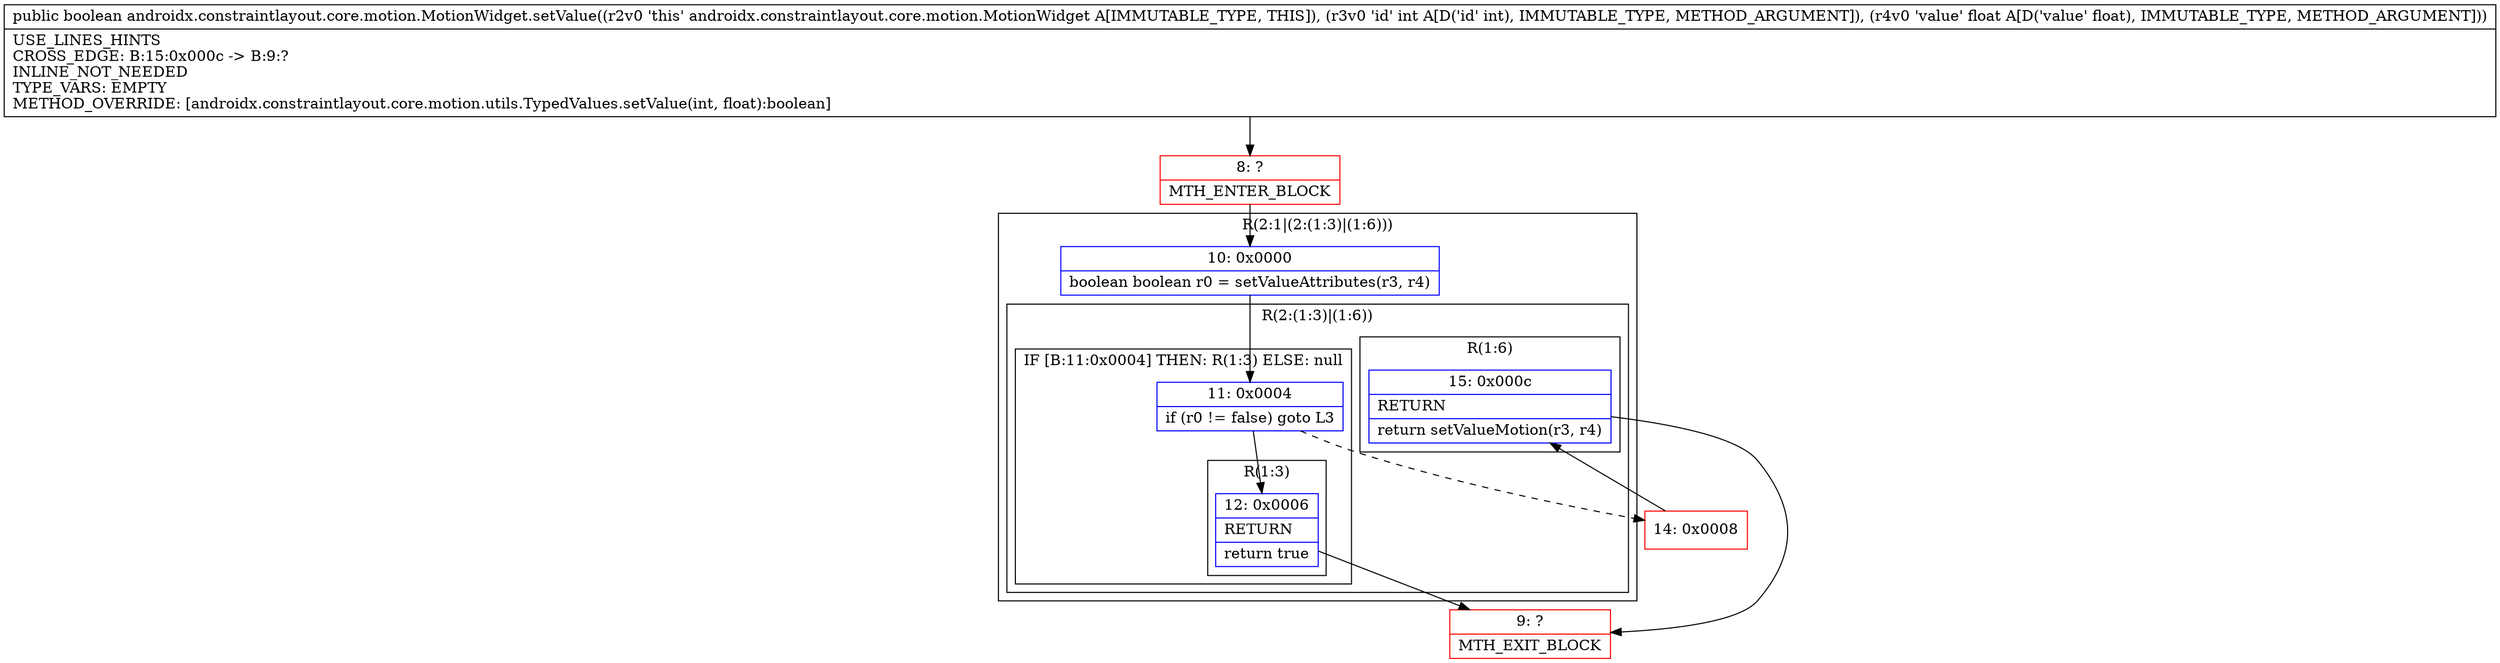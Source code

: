 digraph "CFG forandroidx.constraintlayout.core.motion.MotionWidget.setValue(IF)Z" {
subgraph cluster_Region_250035140 {
label = "R(2:1|(2:(1:3)|(1:6)))";
node [shape=record,color=blue];
Node_10 [shape=record,label="{10\:\ 0x0000|boolean boolean r0 = setValueAttributes(r3, r4)\l}"];
subgraph cluster_Region_1395495972 {
label = "R(2:(1:3)|(1:6))";
node [shape=record,color=blue];
subgraph cluster_IfRegion_712465351 {
label = "IF [B:11:0x0004] THEN: R(1:3) ELSE: null";
node [shape=record,color=blue];
Node_11 [shape=record,label="{11\:\ 0x0004|if (r0 != false) goto L3\l}"];
subgraph cluster_Region_1141462050 {
label = "R(1:3)";
node [shape=record,color=blue];
Node_12 [shape=record,label="{12\:\ 0x0006|RETURN\l|return true\l}"];
}
}
subgraph cluster_Region_95211353 {
label = "R(1:6)";
node [shape=record,color=blue];
Node_15 [shape=record,label="{15\:\ 0x000c|RETURN\l|return setValueMotion(r3, r4)\l}"];
}
}
}
Node_8 [shape=record,color=red,label="{8\:\ ?|MTH_ENTER_BLOCK\l}"];
Node_9 [shape=record,color=red,label="{9\:\ ?|MTH_EXIT_BLOCK\l}"];
Node_14 [shape=record,color=red,label="{14\:\ 0x0008}"];
MethodNode[shape=record,label="{public boolean androidx.constraintlayout.core.motion.MotionWidget.setValue((r2v0 'this' androidx.constraintlayout.core.motion.MotionWidget A[IMMUTABLE_TYPE, THIS]), (r3v0 'id' int A[D('id' int), IMMUTABLE_TYPE, METHOD_ARGUMENT]), (r4v0 'value' float A[D('value' float), IMMUTABLE_TYPE, METHOD_ARGUMENT]))  | USE_LINES_HINTS\lCROSS_EDGE: B:15:0x000c \-\> B:9:?\lINLINE_NOT_NEEDED\lTYPE_VARS: EMPTY\lMETHOD_OVERRIDE: [androidx.constraintlayout.core.motion.utils.TypedValues.setValue(int, float):boolean]\l}"];
MethodNode -> Node_8;Node_10 -> Node_11;
Node_11 -> Node_12;
Node_11 -> Node_14[style=dashed];
Node_12 -> Node_9;
Node_15 -> Node_9;
Node_8 -> Node_10;
Node_14 -> Node_15;
}

